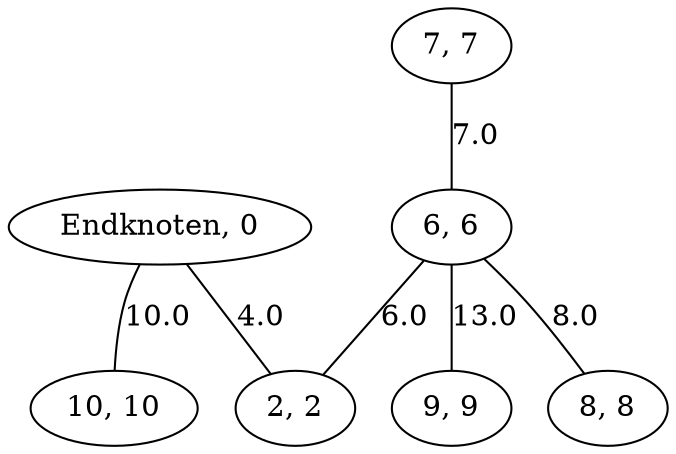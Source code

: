 graph G {
  1 [ label="Endknoten, 0" ];
  2 [ label="2, 2" ];
  3 [ label="6, 6" ];
  4 [ label="7, 7" ];
  5 [ label="8, 8" ];
  6 [ label="10, 10" ];
  7 [ label="9, 9" ];
  1 -- 2 [ label="4.0" ];
  3 -- 2 [ label="6.0" ];
  4 -- 3 [ label="7.0" ];
  3 -- 5 [ label="8.0" ];
  1 -- 6 [ label="10.0" ];
  3 -- 7 [ label="13.0" ];
}
